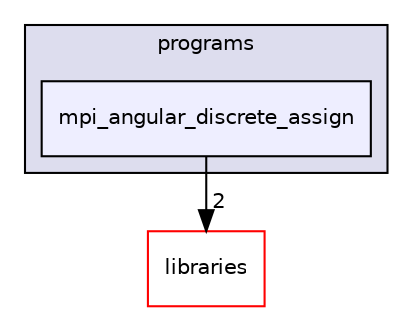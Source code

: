 digraph "xmipp/applications/programs/mpi_angular_discrete_assign" {
  compound=true
  node [ fontsize="10", fontname="Helvetica"];
  edge [ labelfontsize="10", labelfontname="Helvetica"];
  subgraph clusterdir_592b16dc4070b933e5655da2b0d20bbb {
    graph [ bgcolor="#ddddee", pencolor="black", label="programs" fontname="Helvetica", fontsize="10", URL="dir_592b16dc4070b933e5655da2b0d20bbb.html"]
  dir_68bf8a5ace5050daa3c7c2857557849a [shape=box, label="mpi_angular_discrete_assign", style="filled", fillcolor="#eeeeff", pencolor="black", URL="dir_68bf8a5ace5050daa3c7c2857557849a.html"];
  }
  dir_29dba3f3840f20df3b04d1972e99046b [shape=box label="libraries" fillcolor="white" style="filled" color="red" URL="dir_29dba3f3840f20df3b04d1972e99046b.html"];
  dir_68bf8a5ace5050daa3c7c2857557849a->dir_29dba3f3840f20df3b04d1972e99046b [headlabel="2", labeldistance=1.5 headhref="dir_000118_000084.html"];
}
